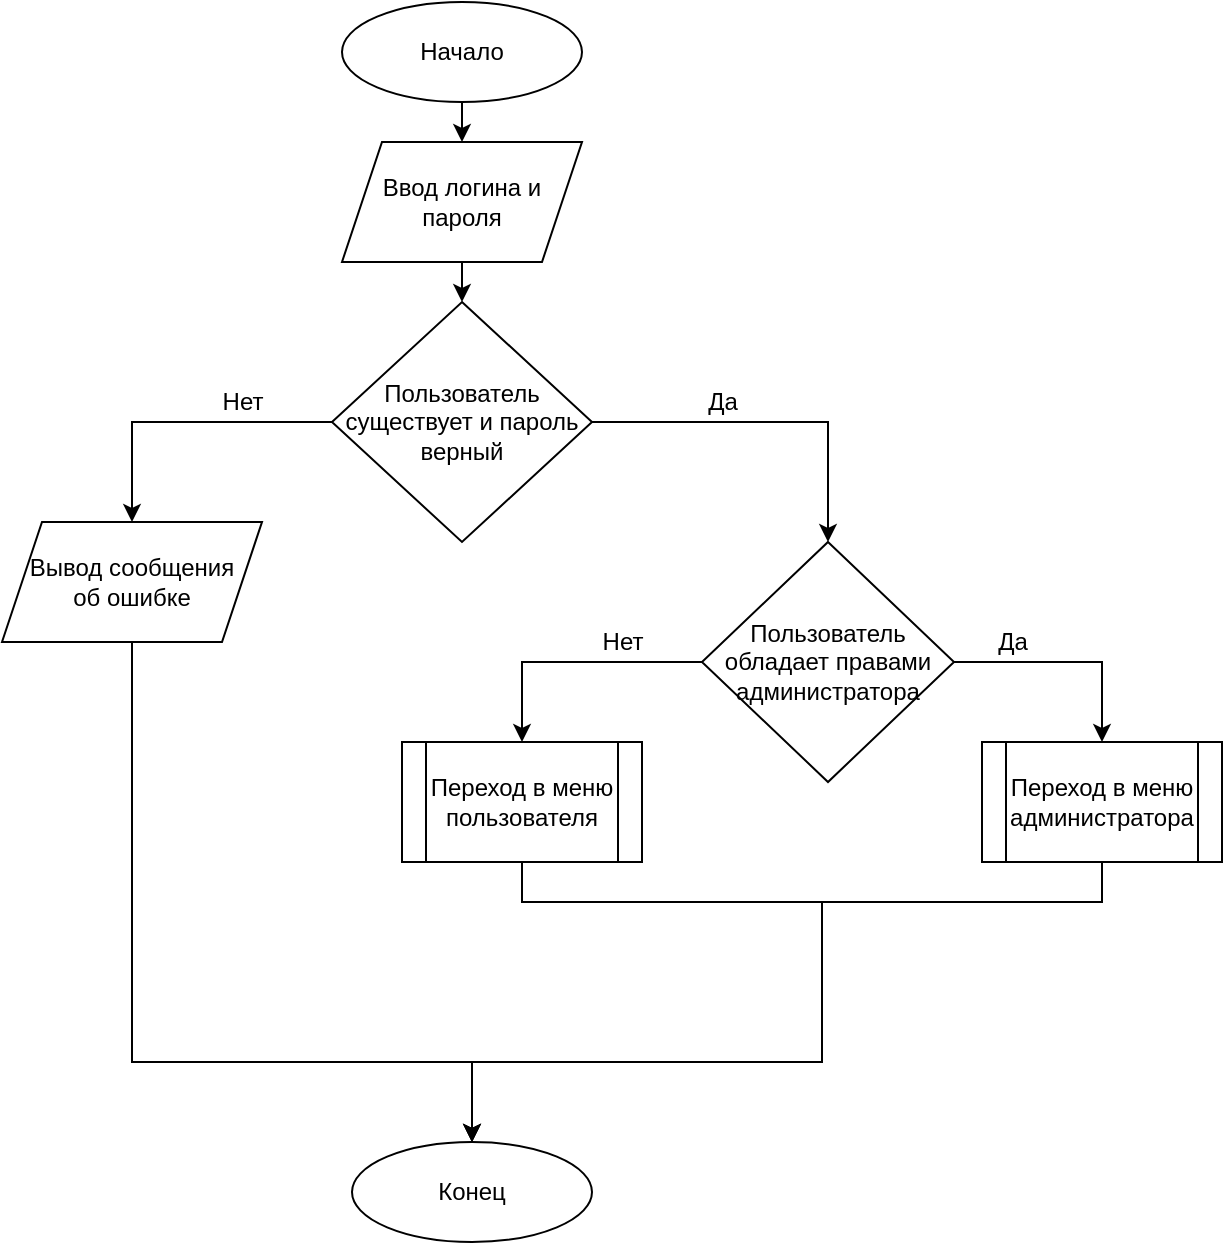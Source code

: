 <mxfile version="14.0.0" type="device"><diagram id="X_bJdgD6QpcqAxIcP_Td" name="Page-1"><mxGraphModel dx="1221" dy="645" grid="1" gridSize="10" guides="1" tooltips="1" connect="1" arrows="1" fold="1" page="1" pageScale="1" pageWidth="827" pageHeight="1169" math="0" shadow="0"><root><mxCell id="0"/><mxCell id="1" parent="0"/><mxCell id="GtPLvsHS_xSNYrKiVXq--9" style="edgeStyle=orthogonalEdgeStyle;rounded=0;orthogonalLoop=1;jettySize=auto;html=1;exitX=0.5;exitY=1;exitDx=0;exitDy=0;entryX=0.5;entryY=0;entryDx=0;entryDy=0;" edge="1" parent="1" source="GtPLvsHS_xSNYrKiVXq--1" target="GtPLvsHS_xSNYrKiVXq--2"><mxGeometry relative="1" as="geometry"/></mxCell><mxCell id="GtPLvsHS_xSNYrKiVXq--1" value="Начало" style="ellipse;whiteSpace=wrap;html=1;" vertex="1" parent="1"><mxGeometry x="220" y="30" width="120" height="50" as="geometry"/></mxCell><mxCell id="GtPLvsHS_xSNYrKiVXq--10" style="edgeStyle=orthogonalEdgeStyle;rounded=0;orthogonalLoop=1;jettySize=auto;html=1;exitX=0.5;exitY=1;exitDx=0;exitDy=0;entryX=0.5;entryY=0;entryDx=0;entryDy=0;" edge="1" parent="1" source="GtPLvsHS_xSNYrKiVXq--2" target="GtPLvsHS_xSNYrKiVXq--3"><mxGeometry relative="1" as="geometry"/></mxCell><mxCell id="GtPLvsHS_xSNYrKiVXq--2" value="Ввод логина и пароля" style="shape=parallelogram;perimeter=parallelogramPerimeter;whiteSpace=wrap;html=1;fixedSize=1;" vertex="1" parent="1"><mxGeometry x="220" y="100" width="120" height="60" as="geometry"/></mxCell><mxCell id="GtPLvsHS_xSNYrKiVXq--11" style="edgeStyle=orthogonalEdgeStyle;rounded=0;orthogonalLoop=1;jettySize=auto;html=1;exitX=0;exitY=0.5;exitDx=0;exitDy=0;entryX=0.5;entryY=0;entryDx=0;entryDy=0;" edge="1" parent="1" source="GtPLvsHS_xSNYrKiVXq--3" target="GtPLvsHS_xSNYrKiVXq--4"><mxGeometry relative="1" as="geometry"/></mxCell><mxCell id="GtPLvsHS_xSNYrKiVXq--12" style="edgeStyle=orthogonalEdgeStyle;rounded=0;orthogonalLoop=1;jettySize=auto;html=1;exitX=1;exitY=0.5;exitDx=0;exitDy=0;entryX=0.5;entryY=0;entryDx=0;entryDy=0;" edge="1" parent="1" source="GtPLvsHS_xSNYrKiVXq--3" target="GtPLvsHS_xSNYrKiVXq--5"><mxGeometry relative="1" as="geometry"/></mxCell><mxCell id="GtPLvsHS_xSNYrKiVXq--3" value="Пользователь существует и пароль верный" style="rhombus;whiteSpace=wrap;html=1;" vertex="1" parent="1"><mxGeometry x="215" y="180" width="130" height="120" as="geometry"/></mxCell><mxCell id="GtPLvsHS_xSNYrKiVXq--15" style="edgeStyle=orthogonalEdgeStyle;rounded=0;orthogonalLoop=1;jettySize=auto;html=1;exitX=0.5;exitY=1;exitDx=0;exitDy=0;entryX=0.5;entryY=0;entryDx=0;entryDy=0;" edge="1" parent="1" source="GtPLvsHS_xSNYrKiVXq--4" target="GtPLvsHS_xSNYrKiVXq--8"><mxGeometry relative="1" as="geometry"><Array as="points"><mxPoint x="115" y="560"/><mxPoint x="285" y="560"/></Array></mxGeometry></mxCell><mxCell id="GtPLvsHS_xSNYrKiVXq--4" value="Вывод сообщения &lt;br&gt;об ошибке" style="shape=parallelogram;perimeter=parallelogramPerimeter;whiteSpace=wrap;html=1;fixedSize=1;" vertex="1" parent="1"><mxGeometry x="50" y="290" width="130" height="60" as="geometry"/></mxCell><mxCell id="GtPLvsHS_xSNYrKiVXq--13" style="edgeStyle=orthogonalEdgeStyle;rounded=0;orthogonalLoop=1;jettySize=auto;html=1;exitX=0;exitY=0.5;exitDx=0;exitDy=0;entryX=0.5;entryY=0;entryDx=0;entryDy=0;" edge="1" parent="1" source="GtPLvsHS_xSNYrKiVXq--5" target="GtPLvsHS_xSNYrKiVXq--6"><mxGeometry relative="1" as="geometry"/></mxCell><mxCell id="GtPLvsHS_xSNYrKiVXq--14" style="edgeStyle=orthogonalEdgeStyle;rounded=0;orthogonalLoop=1;jettySize=auto;html=1;exitX=1;exitY=0.5;exitDx=0;exitDy=0;entryX=0.5;entryY=0;entryDx=0;entryDy=0;" edge="1" parent="1" source="GtPLvsHS_xSNYrKiVXq--5" target="GtPLvsHS_xSNYrKiVXq--7"><mxGeometry relative="1" as="geometry"/></mxCell><mxCell id="GtPLvsHS_xSNYrKiVXq--5" value="Пользователь обладает правами администратора" style="rhombus;whiteSpace=wrap;html=1;" vertex="1" parent="1"><mxGeometry x="400" y="300" width="126" height="120" as="geometry"/></mxCell><mxCell id="GtPLvsHS_xSNYrKiVXq--16" style="edgeStyle=orthogonalEdgeStyle;rounded=0;orthogonalLoop=1;jettySize=auto;html=1;exitX=0.5;exitY=1;exitDx=0;exitDy=0;entryX=0.5;entryY=0;entryDx=0;entryDy=0;" edge="1" parent="1" source="GtPLvsHS_xSNYrKiVXq--6" target="GtPLvsHS_xSNYrKiVXq--8"><mxGeometry relative="1" as="geometry"><Array as="points"><mxPoint x="460" y="480"/><mxPoint x="460" y="560"/><mxPoint x="285" y="560"/></Array></mxGeometry></mxCell><mxCell id="GtPLvsHS_xSNYrKiVXq--6" value="Переход в меню пользователя" style="shape=process;whiteSpace=wrap;html=1;backgroundOutline=1;" vertex="1" parent="1"><mxGeometry x="250" y="400" width="120" height="60" as="geometry"/></mxCell><mxCell id="GtPLvsHS_xSNYrKiVXq--17" style="edgeStyle=orthogonalEdgeStyle;rounded=0;orthogonalLoop=1;jettySize=auto;html=1;exitX=0.5;exitY=1;exitDx=0;exitDy=0;" edge="1" parent="1" source="GtPLvsHS_xSNYrKiVXq--7" target="GtPLvsHS_xSNYrKiVXq--8"><mxGeometry relative="1" as="geometry"><Array as="points"><mxPoint x="600" y="480"/><mxPoint x="460" y="480"/><mxPoint x="460" y="560"/><mxPoint x="285" y="560"/></Array></mxGeometry></mxCell><mxCell id="GtPLvsHS_xSNYrKiVXq--7" value="Переход в меню администратора" style="shape=process;whiteSpace=wrap;html=1;backgroundOutline=1;" vertex="1" parent="1"><mxGeometry x="540" y="400" width="120" height="60" as="geometry"/></mxCell><mxCell id="GtPLvsHS_xSNYrKiVXq--8" value="Конец" style="ellipse;whiteSpace=wrap;html=1;" vertex="1" parent="1"><mxGeometry x="225" y="600" width="120" height="50" as="geometry"/></mxCell><mxCell id="GtPLvsHS_xSNYrKiVXq--18" value="Нет" style="text;html=1;align=center;verticalAlign=middle;resizable=0;points=[];autosize=1;" vertex="1" parent="1"><mxGeometry x="150" y="220" width="40" height="20" as="geometry"/></mxCell><mxCell id="GtPLvsHS_xSNYrKiVXq--19" value="Нет" style="text;html=1;align=center;verticalAlign=middle;resizable=0;points=[];autosize=1;" vertex="1" parent="1"><mxGeometry x="340" y="340" width="40" height="20" as="geometry"/></mxCell><mxCell id="GtPLvsHS_xSNYrKiVXq--20" value="Да" style="text;html=1;align=center;verticalAlign=middle;resizable=0;points=[];autosize=1;" vertex="1" parent="1"><mxGeometry x="395" y="220" width="30" height="20" as="geometry"/></mxCell><mxCell id="GtPLvsHS_xSNYrKiVXq--21" value="Да" style="text;html=1;align=center;verticalAlign=middle;resizable=0;points=[];autosize=1;" vertex="1" parent="1"><mxGeometry x="540" y="340" width="30" height="20" as="geometry"/></mxCell></root></mxGraphModel></diagram></mxfile>